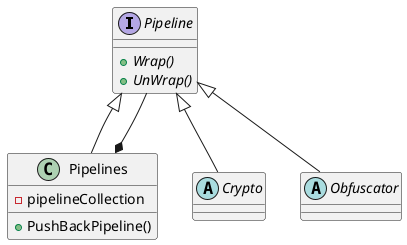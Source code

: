 @startuml
interface Pipeline{
   + {abstract} Wrap()
   + {abstract} UnWrap()
}
class Pipelines extends Pipeline{
    + PushBackPipeline()
    - pipelineCollection
}
abstract Crypto extends Pipeline
abstract Obfuscator extends Pipeline

Pipeline --* Pipelines
@enduml